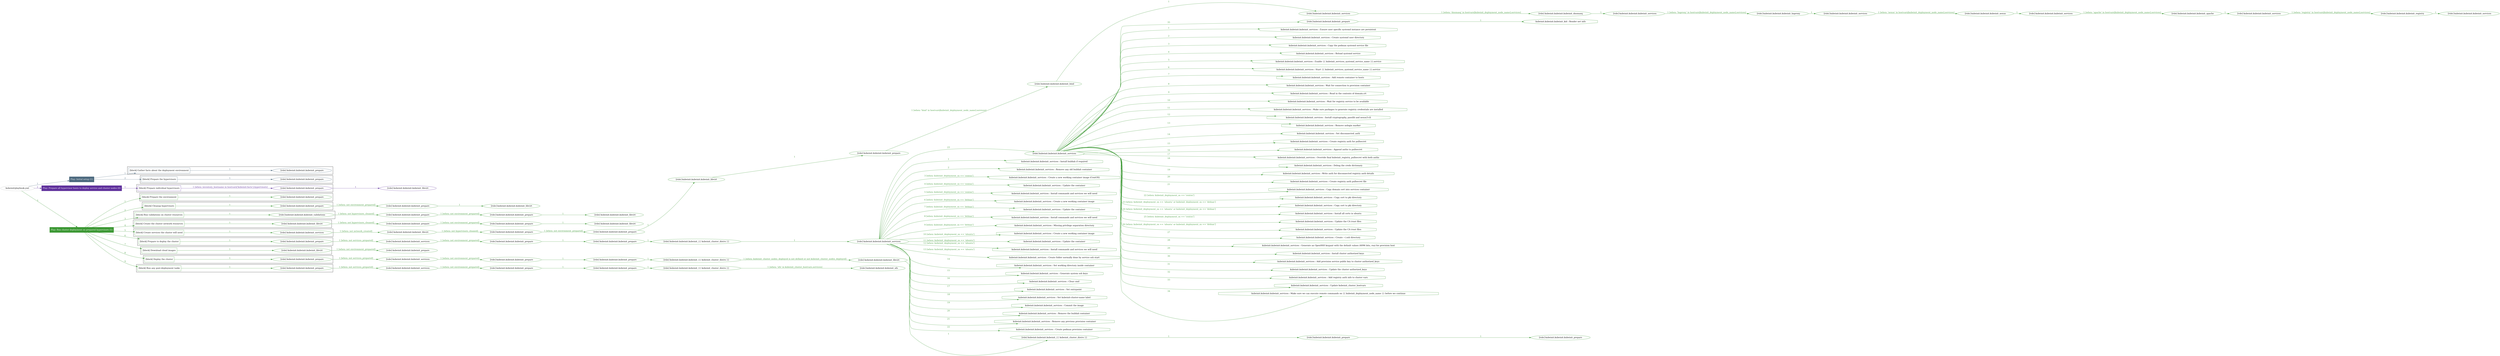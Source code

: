 digraph {
	graph [concentrate=true ordering=in rankdir=LR ratio=fill]
	edge [esep=5 sep=10]
	"kubeinit/playbook.yml" [id=root_node style=dotted]
	play_6cc33c7d [label="Play: Initial setup (1)" color="#4d6a7f" fontcolor="#ffffff" id=play_6cc33c7d shape=box style=filled tooltip=localhost]
	"kubeinit/playbook.yml" -> play_6cc33c7d [label="1 " color="#4d6a7f" fontcolor="#4d6a7f" id=edge_a470a263 labeltooltip="1 " tooltip="1 "]
	subgraph "kubeinit.kubeinit.kubeinit_prepare" {
		role_7466f933 [label="[role] kubeinit.kubeinit.kubeinit_prepare" color="#4d6a7f" id=role_7466f933 tooltip="kubeinit.kubeinit.kubeinit_prepare"]
	}
	subgraph "kubeinit.kubeinit.kubeinit_prepare" {
		role_1daa104e [label="[role] kubeinit.kubeinit.kubeinit_prepare" color="#4d6a7f" id=role_1daa104e tooltip="kubeinit.kubeinit.kubeinit_prepare"]
	}
	subgraph "Play: Initial setup (1)" {
		play_6cc33c7d -> block_3c051054 [label=1 color="#4d6a7f" fontcolor="#4d6a7f" id=edge_2beffd63 labeltooltip=1 tooltip=1]
		subgraph cluster_block_3c051054 {
			block_3c051054 [label="[block] Gather facts about the deployment environment" color="#4d6a7f" id=block_3c051054 labeltooltip="Gather facts about the deployment environment" shape=box tooltip="Gather facts about the deployment environment"]
			block_3c051054 -> role_7466f933 [label="1 " color="#4d6a7f" fontcolor="#4d6a7f" id=edge_bb00ca02 labeltooltip="1 " tooltip="1 "]
		}
		play_6cc33c7d -> block_c6546c28 [label=2 color="#4d6a7f" fontcolor="#4d6a7f" id=edge_3050d533 labeltooltip=2 tooltip=2]
		subgraph cluster_block_c6546c28 {
			block_c6546c28 [label="[block] Prepare the hypervisors" color="#4d6a7f" id=block_c6546c28 labeltooltip="Prepare the hypervisors" shape=box tooltip="Prepare the hypervisors"]
			block_c6546c28 -> role_1daa104e [label="1 " color="#4d6a7f" fontcolor="#4d6a7f" id=edge_cf6fa6fd labeltooltip="1 " tooltip="1 "]
		}
	}
	play_6505e204 [label="Play: Prepare all hypervisor hosts to deploy service and cluster nodes (0)" color="#5f309c" fontcolor="#ffffff" id=play_6505e204 shape=box style=filled tooltip="Play: Prepare all hypervisor hosts to deploy service and cluster nodes (0)"]
	"kubeinit/playbook.yml" -> play_6505e204 [label="2 " color="#5f309c" fontcolor="#5f309c" id=edge_f1841f8d labeltooltip="2 " tooltip="2 "]
	subgraph "kubeinit.kubeinit.kubeinit_libvirt" {
		role_a0f0bebb [label="[role] kubeinit.kubeinit.kubeinit_libvirt" color="#5f309c" id=role_a0f0bebb tooltip="kubeinit.kubeinit.kubeinit_libvirt"]
	}
	subgraph "kubeinit.kubeinit.kubeinit_prepare" {
		role_2d096201 [label="[role] kubeinit.kubeinit.kubeinit_prepare" color="#5f309c" id=role_2d096201 tooltip="kubeinit.kubeinit.kubeinit_prepare"]
		role_2d096201 -> role_a0f0bebb [label="1 " color="#5f309c" fontcolor="#5f309c" id=edge_a90dde6d labeltooltip="1 " tooltip="1 "]
	}
	subgraph "Play: Prepare all hypervisor hosts to deploy service and cluster nodes (0)" {
		play_6505e204 -> block_47cd077a [label=1 color="#5f309c" fontcolor="#5f309c" id=edge_6571f271 labeltooltip=1 tooltip=1]
		subgraph cluster_block_47cd077a {
			block_47cd077a [label="[block] Prepare individual hypervisors" color="#5f309c" id=block_47cd077a labeltooltip="Prepare individual hypervisors" shape=box tooltip="Prepare individual hypervisors"]
			block_47cd077a -> role_2d096201 [label="1 [when: inventory_hostname in hostvars['kubeinit-facts'].hypervisors]" color="#5f309c" fontcolor="#5f309c" id=edge_aa8d2d65 labeltooltip="1 [when: inventory_hostname in hostvars['kubeinit-facts'].hypervisors]" tooltip="1 [when: inventory_hostname in hostvars['kubeinit-facts'].hypervisors]"]
		}
	}
	play_447244cb [label="Play: Run cluster deployment on prepared hypervisors (1)" color="#3c9834" fontcolor="#ffffff" id=play_447244cb shape=box style=filled tooltip=localhost]
	"kubeinit/playbook.yml" -> play_447244cb [label="3 " color="#3c9834" fontcolor="#3c9834" id=edge_f784adb0 labeltooltip="3 " tooltip="3 "]
	subgraph "kubeinit.kubeinit.kubeinit_prepare" {
		role_5f88522e [label="[role] kubeinit.kubeinit.kubeinit_prepare" color="#3c9834" id=role_5f88522e tooltip="kubeinit.kubeinit.kubeinit_prepare"]
	}
	subgraph "kubeinit.kubeinit.kubeinit_libvirt" {
		role_7423f965 [label="[role] kubeinit.kubeinit.kubeinit_libvirt" color="#3c9834" id=role_7423f965 tooltip="kubeinit.kubeinit.kubeinit_libvirt"]
	}
	subgraph "kubeinit.kubeinit.kubeinit_prepare" {
		role_cd6ebde9 [label="[role] kubeinit.kubeinit.kubeinit_prepare" color="#3c9834" id=role_cd6ebde9 tooltip="kubeinit.kubeinit.kubeinit_prepare"]
		role_cd6ebde9 -> role_7423f965 [label="1 " color="#3c9834" fontcolor="#3c9834" id=edge_a09bcd47 labeltooltip="1 " tooltip="1 "]
	}
	subgraph "kubeinit.kubeinit.kubeinit_prepare" {
		role_8bd26de6 [label="[role] kubeinit.kubeinit.kubeinit_prepare" color="#3c9834" id=role_8bd26de6 tooltip="kubeinit.kubeinit.kubeinit_prepare"]
		role_8bd26de6 -> role_cd6ebde9 [label="1 [when: not environment_prepared]" color="#3c9834" fontcolor="#3c9834" id=edge_0b9ea21f labeltooltip="1 [when: not environment_prepared]" tooltip="1 [when: not environment_prepared]"]
	}
	subgraph "kubeinit.kubeinit.kubeinit_libvirt" {
		role_2ef85851 [label="[role] kubeinit.kubeinit.kubeinit_libvirt" color="#3c9834" id=role_2ef85851 tooltip="kubeinit.kubeinit.kubeinit_libvirt"]
	}
	subgraph "kubeinit.kubeinit.kubeinit_prepare" {
		role_ad3300e1 [label="[role] kubeinit.kubeinit.kubeinit_prepare" color="#3c9834" id=role_ad3300e1 tooltip="kubeinit.kubeinit.kubeinit_prepare"]
		role_ad3300e1 -> role_2ef85851 [label="1 " color="#3c9834" fontcolor="#3c9834" id=edge_1517f647 labeltooltip="1 " tooltip="1 "]
	}
	subgraph "kubeinit.kubeinit.kubeinit_prepare" {
		role_debf222e [label="[role] kubeinit.kubeinit.kubeinit_prepare" color="#3c9834" id=role_debf222e tooltip="kubeinit.kubeinit.kubeinit_prepare"]
		role_debf222e -> role_ad3300e1 [label="1 [when: not environment_prepared]" color="#3c9834" fontcolor="#3c9834" id=edge_539c2a4b labeltooltip="1 [when: not environment_prepared]" tooltip="1 [when: not environment_prepared]"]
	}
	subgraph "kubeinit.kubeinit.kubeinit_validations" {
		role_f8ae544a [label="[role] kubeinit.kubeinit.kubeinit_validations" color="#3c9834" id=role_f8ae544a tooltip="kubeinit.kubeinit.kubeinit_validations"]
		role_f8ae544a -> role_debf222e [label="1 [when: not hypervisors_cleaned]" color="#3c9834" fontcolor="#3c9834" id=edge_b1517aa5 labeltooltip="1 [when: not hypervisors_cleaned]" tooltip="1 [when: not hypervisors_cleaned]"]
	}
	subgraph "kubeinit.kubeinit.kubeinit_libvirt" {
		role_f71638ad [label="[role] kubeinit.kubeinit.kubeinit_libvirt" color="#3c9834" id=role_f71638ad tooltip="kubeinit.kubeinit.kubeinit_libvirt"]
	}
	subgraph "kubeinit.kubeinit.kubeinit_prepare" {
		role_7178c8bc [label="[role] kubeinit.kubeinit.kubeinit_prepare" color="#3c9834" id=role_7178c8bc tooltip="kubeinit.kubeinit.kubeinit_prepare"]
		role_7178c8bc -> role_f71638ad [label="1 " color="#3c9834" fontcolor="#3c9834" id=edge_b3f01d44 labeltooltip="1 " tooltip="1 "]
	}
	subgraph "kubeinit.kubeinit.kubeinit_prepare" {
		role_0d8ad76e [label="[role] kubeinit.kubeinit.kubeinit_prepare" color="#3c9834" id=role_0d8ad76e tooltip="kubeinit.kubeinit.kubeinit_prepare"]
		role_0d8ad76e -> role_7178c8bc [label="1 [when: not environment_prepared]" color="#3c9834" fontcolor="#3c9834" id=edge_2be18217 labeltooltip="1 [when: not environment_prepared]" tooltip="1 [when: not environment_prepared]"]
	}
	subgraph "kubeinit.kubeinit.kubeinit_libvirt" {
		role_9374194e [label="[role] kubeinit.kubeinit.kubeinit_libvirt" color="#3c9834" id=role_9374194e tooltip="kubeinit.kubeinit.kubeinit_libvirt"]
		role_9374194e -> role_0d8ad76e [label="1 [when: not hypervisors_cleaned]" color="#3c9834" fontcolor="#3c9834" id=edge_107ccd4e labeltooltip="1 [when: not hypervisors_cleaned]" tooltip="1 [when: not hypervisors_cleaned]"]
	}
	subgraph "kubeinit.kubeinit.kubeinit_services" {
		role_b9e79603 [label="[role] kubeinit.kubeinit.kubeinit_services" color="#3c9834" id=role_b9e79603 tooltip="kubeinit.kubeinit.kubeinit_services"]
	}
	subgraph "kubeinit.kubeinit.kubeinit_registry" {
		role_dccf5be5 [label="[role] kubeinit.kubeinit.kubeinit_registry" color="#3c9834" id=role_dccf5be5 tooltip="kubeinit.kubeinit.kubeinit_registry"]
		role_dccf5be5 -> role_b9e79603 [label="1 " color="#3c9834" fontcolor="#3c9834" id=edge_0dbfd49c labeltooltip="1 " tooltip="1 "]
	}
	subgraph "kubeinit.kubeinit.kubeinit_services" {
		role_7e16cfe9 [label="[role] kubeinit.kubeinit.kubeinit_services" color="#3c9834" id=role_7e16cfe9 tooltip="kubeinit.kubeinit.kubeinit_services"]
		role_7e16cfe9 -> role_dccf5be5 [label="1 [when: 'registry' in hostvars[kubeinit_deployment_node_name].services]" color="#3c9834" fontcolor="#3c9834" id=edge_160d99b8 labeltooltip="1 [when: 'registry' in hostvars[kubeinit_deployment_node_name].services]" tooltip="1 [when: 'registry' in hostvars[kubeinit_deployment_node_name].services]"]
	}
	subgraph "kubeinit.kubeinit.kubeinit_apache" {
		role_ff51785d [label="[role] kubeinit.kubeinit.kubeinit_apache" color="#3c9834" id=role_ff51785d tooltip="kubeinit.kubeinit.kubeinit_apache"]
		role_ff51785d -> role_7e16cfe9 [label="1 " color="#3c9834" fontcolor="#3c9834" id=edge_2caefac6 labeltooltip="1 " tooltip="1 "]
	}
	subgraph "kubeinit.kubeinit.kubeinit_services" {
		role_cd58da78 [label="[role] kubeinit.kubeinit.kubeinit_services" color="#3c9834" id=role_cd58da78 tooltip="kubeinit.kubeinit.kubeinit_services"]
		role_cd58da78 -> role_ff51785d [label="1 [when: 'apache' in hostvars[kubeinit_deployment_node_name].services]" color="#3c9834" fontcolor="#3c9834" id=edge_e6498553 labeltooltip="1 [when: 'apache' in hostvars[kubeinit_deployment_node_name].services]" tooltip="1 [when: 'apache' in hostvars[kubeinit_deployment_node_name].services]"]
	}
	subgraph "kubeinit.kubeinit.kubeinit_nexus" {
		role_8245c006 [label="[role] kubeinit.kubeinit.kubeinit_nexus" color="#3c9834" id=role_8245c006 tooltip="kubeinit.kubeinit.kubeinit_nexus"]
		role_8245c006 -> role_cd58da78 [label="1 " color="#3c9834" fontcolor="#3c9834" id=edge_f1b45985 labeltooltip="1 " tooltip="1 "]
	}
	subgraph "kubeinit.kubeinit.kubeinit_services" {
		role_19a7fbaf [label="[role] kubeinit.kubeinit.kubeinit_services" color="#3c9834" id=role_19a7fbaf tooltip="kubeinit.kubeinit.kubeinit_services"]
		role_19a7fbaf -> role_8245c006 [label="1 [when: 'nexus' in hostvars[kubeinit_deployment_node_name].services]" color="#3c9834" fontcolor="#3c9834" id=edge_1953bbc1 labeltooltip="1 [when: 'nexus' in hostvars[kubeinit_deployment_node_name].services]" tooltip="1 [when: 'nexus' in hostvars[kubeinit_deployment_node_name].services]"]
	}
	subgraph "kubeinit.kubeinit.kubeinit_haproxy" {
		role_bec49f2b [label="[role] kubeinit.kubeinit.kubeinit_haproxy" color="#3c9834" id=role_bec49f2b tooltip="kubeinit.kubeinit.kubeinit_haproxy"]
		role_bec49f2b -> role_19a7fbaf [label="1 " color="#3c9834" fontcolor="#3c9834" id=edge_9174f631 labeltooltip="1 " tooltip="1 "]
	}
	subgraph "kubeinit.kubeinit.kubeinit_services" {
		role_2704a24f [label="[role] kubeinit.kubeinit.kubeinit_services" color="#3c9834" id=role_2704a24f tooltip="kubeinit.kubeinit.kubeinit_services"]
		role_2704a24f -> role_bec49f2b [label="1 [when: 'haproxy' in hostvars[kubeinit_deployment_node_name].services]" color="#3c9834" fontcolor="#3c9834" id=edge_5fc1b596 labeltooltip="1 [when: 'haproxy' in hostvars[kubeinit_deployment_node_name].services]" tooltip="1 [when: 'haproxy' in hostvars[kubeinit_deployment_node_name].services]"]
	}
	subgraph "kubeinit.kubeinit.kubeinit_dnsmasq" {
		role_f362730e [label="[role] kubeinit.kubeinit.kubeinit_dnsmasq" color="#3c9834" id=role_f362730e tooltip="kubeinit.kubeinit.kubeinit_dnsmasq"]
		role_f362730e -> role_2704a24f [label="1 " color="#3c9834" fontcolor="#3c9834" id=edge_ab339076 labeltooltip="1 " tooltip="1 "]
	}
	subgraph "kubeinit.kubeinit.kubeinit_services" {
		role_a6ab508b [label="[role] kubeinit.kubeinit.kubeinit_services" color="#3c9834" id=role_a6ab508b tooltip="kubeinit.kubeinit.kubeinit_services"]
		role_a6ab508b -> role_f362730e [label="1 [when: 'dnsmasq' in hostvars[kubeinit_deployment_node_name].services]" color="#3c9834" fontcolor="#3c9834" id=edge_c4a2c375 labeltooltip="1 [when: 'dnsmasq' in hostvars[kubeinit_deployment_node_name].services]" tooltip="1 [when: 'dnsmasq' in hostvars[kubeinit_deployment_node_name].services]"]
	}
	subgraph "kubeinit.kubeinit.kubeinit_bind" {
		role_1463eb17 [label="[role] kubeinit.kubeinit.kubeinit_bind" color="#3c9834" id=role_1463eb17 tooltip="kubeinit.kubeinit.kubeinit_bind"]
		role_1463eb17 -> role_a6ab508b [label="1 " color="#3c9834" fontcolor="#3c9834" id=edge_7f13a4f3 labeltooltip="1 " tooltip="1 "]
	}
	subgraph "kubeinit.kubeinit.kubeinit_prepare" {
		role_a3e6427d [label="[role] kubeinit.kubeinit.kubeinit_prepare" color="#3c9834" id=role_a3e6427d tooltip="kubeinit.kubeinit.kubeinit_prepare"]
		role_a3e6427d -> role_1463eb17 [label="1 [when: 'bind' in hostvars[kubeinit_deployment_node_name].services]" color="#3c9834" fontcolor="#3c9834" id=edge_320694f6 labeltooltip="1 [when: 'bind' in hostvars[kubeinit_deployment_node_name].services]" tooltip="1 [when: 'bind' in hostvars[kubeinit_deployment_node_name].services]"]
	}
	subgraph "kubeinit.kubeinit.kubeinit_libvirt" {
		role_1eea81c7 [label="[role] kubeinit.kubeinit.kubeinit_libvirt" color="#3c9834" id=role_1eea81c7 tooltip="kubeinit.kubeinit.kubeinit_libvirt"]
		role_1eea81c7 -> role_a3e6427d [label="1 " color="#3c9834" fontcolor="#3c9834" id=edge_d7688043 labeltooltip="1 " tooltip="1 "]
	}
	subgraph "kubeinit.kubeinit.kubeinit_prepare" {
		role_4dc16ba0 [label="[role] kubeinit.kubeinit.kubeinit_prepare" color="#3c9834" id=role_4dc16ba0 tooltip="kubeinit.kubeinit.kubeinit_prepare"]
		role_4dc16ba0 -> role_1eea81c7 [label="1 " color="#3c9834" fontcolor="#3c9834" id=edge_1113e327 labeltooltip="1 " tooltip="1 "]
	}
	subgraph "kubeinit.kubeinit.kubeinit_prepare" {
		role_ce68c978 [label="[role] kubeinit.kubeinit.kubeinit_prepare" color="#3c9834" id=role_ce68c978 tooltip="kubeinit.kubeinit.kubeinit_prepare"]
		role_ce68c978 -> role_4dc16ba0 [label="1 [when: not environment_prepared]" color="#3c9834" fontcolor="#3c9834" id=edge_6de62fa1 labeltooltip="1 [when: not environment_prepared]" tooltip="1 [when: not environment_prepared]"]
	}
	subgraph "kubeinit.kubeinit.kubeinit_libvirt" {
		role_4944ccf0 [label="[role] kubeinit.kubeinit.kubeinit_libvirt" color="#3c9834" id=role_4944ccf0 tooltip="kubeinit.kubeinit.kubeinit_libvirt"]
		role_4944ccf0 -> role_ce68c978 [label="1 [when: not hypervisors_cleaned]" color="#3c9834" fontcolor="#3c9834" id=edge_6a0ca184 labeltooltip="1 [when: not hypervisors_cleaned]" tooltip="1 [when: not hypervisors_cleaned]"]
	}
	subgraph "kubeinit.kubeinit.kubeinit_services" {
		role_554de71b [label="[role] kubeinit.kubeinit.kubeinit_services" color="#3c9834" id=role_554de71b tooltip="kubeinit.kubeinit.kubeinit_services"]
		role_554de71b -> role_4944ccf0 [label="1 [when: not network_created]" color="#3c9834" fontcolor="#3c9834" id=edge_34932662 labeltooltip="1 [when: not network_created]" tooltip="1 [when: not network_created]"]
	}
	subgraph "kubeinit.kubeinit.kubeinit_prepare" {
		role_d7cc5845 [label="[role] kubeinit.kubeinit.kubeinit_prepare" color="#3c9834" id=role_d7cc5845 tooltip="kubeinit.kubeinit.kubeinit_prepare"]
		task_b2d52f49 [label="kubeinit.kubeinit.kubeinit_kid : Render net info" color="#3c9834" id=task_b2d52f49 shape=octagon tooltip="kubeinit.kubeinit.kubeinit_kid : Render net info"]
		role_d7cc5845 -> task_b2d52f49 [label="1 " color="#3c9834" fontcolor="#3c9834" id=edge_4c203b7d labeltooltip="1 " tooltip="1 "]
	}
	subgraph "kubeinit.kubeinit.kubeinit_services" {
		role_9df6b908 [label="[role] kubeinit.kubeinit.kubeinit_services" color="#3c9834" id=role_9df6b908 tooltip="kubeinit.kubeinit.kubeinit_services"]
		task_90302a30 [label="kubeinit.kubeinit.kubeinit_services : Ensure user specific systemd instance are persistent" color="#3c9834" id=task_90302a30 shape=octagon tooltip="kubeinit.kubeinit.kubeinit_services : Ensure user specific systemd instance are persistent"]
		role_9df6b908 -> task_90302a30 [label="1 " color="#3c9834" fontcolor="#3c9834" id=edge_9dbb2550 labeltooltip="1 " tooltip="1 "]
		task_f1533dc9 [label="kubeinit.kubeinit.kubeinit_services : Create systemd user directory" color="#3c9834" id=task_f1533dc9 shape=octagon tooltip="kubeinit.kubeinit.kubeinit_services : Create systemd user directory"]
		role_9df6b908 -> task_f1533dc9 [label="2 " color="#3c9834" fontcolor="#3c9834" id=edge_1535ae95 labeltooltip="2 " tooltip="2 "]
		task_686c3fb0 [label="kubeinit.kubeinit.kubeinit_services : Copy the podman systemd service file" color="#3c9834" id=task_686c3fb0 shape=octagon tooltip="kubeinit.kubeinit.kubeinit_services : Copy the podman systemd service file"]
		role_9df6b908 -> task_686c3fb0 [label="3 " color="#3c9834" fontcolor="#3c9834" id=edge_9749b82f labeltooltip="3 " tooltip="3 "]
		task_c244bf9c [label="kubeinit.kubeinit.kubeinit_services : Reload systemd service" color="#3c9834" id=task_c244bf9c shape=octagon tooltip="kubeinit.kubeinit.kubeinit_services : Reload systemd service"]
		role_9df6b908 -> task_c244bf9c [label="4 " color="#3c9834" fontcolor="#3c9834" id=edge_87b58f05 labeltooltip="4 " tooltip="4 "]
		task_0a33845b [label="kubeinit.kubeinit.kubeinit_services : Enable {{ kubeinit_services_systemd_service_name }}.service" color="#3c9834" id=task_0a33845b shape=octagon tooltip="kubeinit.kubeinit.kubeinit_services : Enable {{ kubeinit_services_systemd_service_name }}.service"]
		role_9df6b908 -> task_0a33845b [label="5 " color="#3c9834" fontcolor="#3c9834" id=edge_8738d1fa labeltooltip="5 " tooltip="5 "]
		task_0a8c62ad [label="kubeinit.kubeinit.kubeinit_services : Start {{ kubeinit_services_systemd_service_name }}.service" color="#3c9834" id=task_0a8c62ad shape=octagon tooltip="kubeinit.kubeinit.kubeinit_services : Start {{ kubeinit_services_systemd_service_name }}.service"]
		role_9df6b908 -> task_0a8c62ad [label="6 " color="#3c9834" fontcolor="#3c9834" id=edge_4f7dc121 labeltooltip="6 " tooltip="6 "]
		task_8829defb [label="kubeinit.kubeinit.kubeinit_services : Add remote container to hosts" color="#3c9834" id=task_8829defb shape=octagon tooltip="kubeinit.kubeinit.kubeinit_services : Add remote container to hosts"]
		role_9df6b908 -> task_8829defb [label="7 " color="#3c9834" fontcolor="#3c9834" id=edge_d940a6ea labeltooltip="7 " tooltip="7 "]
		task_197c8ba5 [label="kubeinit.kubeinit.kubeinit_services : Wait for connection to provision container" color="#3c9834" id=task_197c8ba5 shape=octagon tooltip="kubeinit.kubeinit.kubeinit_services : Wait for connection to provision container"]
		role_9df6b908 -> task_197c8ba5 [label="8 " color="#3c9834" fontcolor="#3c9834" id=edge_d847a7dd labeltooltip="8 " tooltip="8 "]
		task_b0d20200 [label="kubeinit.kubeinit.kubeinit_services : Read in the contents of domain.crt" color="#3c9834" id=task_b0d20200 shape=octagon tooltip="kubeinit.kubeinit.kubeinit_services : Read in the contents of domain.crt"]
		role_9df6b908 -> task_b0d20200 [label="9 " color="#3c9834" fontcolor="#3c9834" id=edge_f7e9e7d0 labeltooltip="9 " tooltip="9 "]
		task_552c5d43 [label="kubeinit.kubeinit.kubeinit_services : Wait for registry service to be available" color="#3c9834" id=task_552c5d43 shape=octagon tooltip="kubeinit.kubeinit.kubeinit_services : Wait for registry service to be available"]
		role_9df6b908 -> task_552c5d43 [label="10 " color="#3c9834" fontcolor="#3c9834" id=edge_951409c8 labeltooltip="10 " tooltip="10 "]
		task_6ef5b6c0 [label="kubeinit.kubeinit.kubeinit_services : Make sure packages to generate registry credentials are installed" color="#3c9834" id=task_6ef5b6c0 shape=octagon tooltip="kubeinit.kubeinit.kubeinit_services : Make sure packages to generate registry credentials are installed"]
		role_9df6b908 -> task_6ef5b6c0 [label="11 " color="#3c9834" fontcolor="#3c9834" id=edge_247e001e labeltooltip="11 " tooltip="11 "]
		task_ff7b8cd5 [label="kubeinit.kubeinit.kubeinit_services : Install cryptography, passlib and nexus3-cli" color="#3c9834" id=task_ff7b8cd5 shape=octagon tooltip="kubeinit.kubeinit.kubeinit_services : Install cryptography, passlib and nexus3-cli"]
		role_9df6b908 -> task_ff7b8cd5 [label="12 " color="#3c9834" fontcolor="#3c9834" id=edge_429420e2 labeltooltip="12 " tooltip="12 "]
		task_88e23171 [label="kubeinit.kubeinit.kubeinit_services : Remove nologin marker" color="#3c9834" id=task_88e23171 shape=octagon tooltip="kubeinit.kubeinit.kubeinit_services : Remove nologin marker"]
		role_9df6b908 -> task_88e23171 [label="13 " color="#3c9834" fontcolor="#3c9834" id=edge_fd6b2a66 labeltooltip="13 " tooltip="13 "]
		task_6d0b4f59 [label="kubeinit.kubeinit.kubeinit_services : Set disconnected_auth" color="#3c9834" id=task_6d0b4f59 shape=octagon tooltip="kubeinit.kubeinit.kubeinit_services : Set disconnected_auth"]
		role_9df6b908 -> task_6d0b4f59 [label="14 " color="#3c9834" fontcolor="#3c9834" id=edge_51b7d61d labeltooltip="14 " tooltip="14 "]
		task_52e76214 [label="kubeinit.kubeinit.kubeinit_services : Create registry auth for pullsecret" color="#3c9834" id=task_52e76214 shape=octagon tooltip="kubeinit.kubeinit.kubeinit_services : Create registry auth for pullsecret"]
		role_9df6b908 -> task_52e76214 [label="15 " color="#3c9834" fontcolor="#3c9834" id=edge_d20cc408 labeltooltip="15 " tooltip="15 "]
		task_0e82aa4d [label="kubeinit.kubeinit.kubeinit_services : Append auths to pullsecret" color="#3c9834" id=task_0e82aa4d shape=octagon tooltip="kubeinit.kubeinit.kubeinit_services : Append auths to pullsecret"]
		role_9df6b908 -> task_0e82aa4d [label="16 " color="#3c9834" fontcolor="#3c9834" id=edge_edd06bef labeltooltip="16 " tooltip="16 "]
		task_17d675f5 [label="kubeinit.kubeinit.kubeinit_services : Override final kubeinit_registry_pullsecret with both auths" color="#3c9834" id=task_17d675f5 shape=octagon tooltip="kubeinit.kubeinit.kubeinit_services : Override final kubeinit_registry_pullsecret with both auths"]
		role_9df6b908 -> task_17d675f5 [label="17 " color="#3c9834" fontcolor="#3c9834" id=edge_3de5a8bc labeltooltip="17 " tooltip="17 "]
		task_4b52bbc9 [label="kubeinit.kubeinit.kubeinit_services : Debug the creds dictionary" color="#3c9834" id=task_4b52bbc9 shape=octagon tooltip="kubeinit.kubeinit.kubeinit_services : Debug the creds dictionary"]
		role_9df6b908 -> task_4b52bbc9 [label="18 " color="#3c9834" fontcolor="#3c9834" id=edge_87fd26e7 labeltooltip="18 " tooltip="18 "]
		task_6557d07b [label="kubeinit.kubeinit.kubeinit_services : Write auth for disconnected registry auth details" color="#3c9834" id=task_6557d07b shape=octagon tooltip="kubeinit.kubeinit.kubeinit_services : Write auth for disconnected registry auth details"]
		role_9df6b908 -> task_6557d07b [label="19 " color="#3c9834" fontcolor="#3c9834" id=edge_3f22ea28 labeltooltip="19 " tooltip="19 "]
		task_163bd97f [label="kubeinit.kubeinit.kubeinit_services : Create registry auth pullsecret file" color="#3c9834" id=task_163bd97f shape=octagon tooltip="kubeinit.kubeinit.kubeinit_services : Create registry auth pullsecret file"]
		role_9df6b908 -> task_163bd97f [label="20 " color="#3c9834" fontcolor="#3c9834" id=edge_106ec95d labeltooltip="20 " tooltip="20 "]
		task_f09c2c52 [label="kubeinit.kubeinit.kubeinit_services : Copy domain cert into services container" color="#3c9834" id=task_f09c2c52 shape=octagon tooltip="kubeinit.kubeinit.kubeinit_services : Copy domain cert into services container"]
		role_9df6b908 -> task_f09c2c52 [label="21 " color="#3c9834" fontcolor="#3c9834" id=edge_3ca0cd91 labeltooltip="21 " tooltip="21 "]
		task_d8fbc982 [label="kubeinit.kubeinit.kubeinit_services : Copy cert to pki directory" color="#3c9834" id=task_d8fbc982 shape=octagon tooltip="kubeinit.kubeinit.kubeinit_services : Copy cert to pki directory"]
		role_9df6b908 -> task_d8fbc982 [label="22 [when: kubeinit_deployment_os == 'centos']" color="#3c9834" fontcolor="#3c9834" id=edge_0590a607 labeltooltip="22 [when: kubeinit_deployment_os == 'centos']" tooltip="22 [when: kubeinit_deployment_os == 'centos']"]
		task_00a307e2 [label="kubeinit.kubeinit.kubeinit_services : Copy cert to pki directory" color="#3c9834" id=task_00a307e2 shape=octagon tooltip="kubeinit.kubeinit.kubeinit_services : Copy cert to pki directory"]
		role_9df6b908 -> task_00a307e2 [label="23 [when: kubeinit_deployment_os == 'ubuntu' or kubeinit_deployment_os == 'debian']" color="#3c9834" fontcolor="#3c9834" id=edge_876c812f labeltooltip="23 [when: kubeinit_deployment_os == 'ubuntu' or kubeinit_deployment_os == 'debian']" tooltip="23 [when: kubeinit_deployment_os == 'ubuntu' or kubeinit_deployment_os == 'debian']"]
		task_eb5c8c5f [label="kubeinit.kubeinit.kubeinit_services : Install all certs in ubuntu" color="#3c9834" id=task_eb5c8c5f shape=octagon tooltip="kubeinit.kubeinit.kubeinit_services : Install all certs in ubuntu"]
		role_9df6b908 -> task_eb5c8c5f [label="24 [when: kubeinit_deployment_os == 'ubuntu' or kubeinit_deployment_os == 'debian']" color="#3c9834" fontcolor="#3c9834" id=edge_c06d0ef6 labeltooltip="24 [when: kubeinit_deployment_os == 'ubuntu' or kubeinit_deployment_os == 'debian']" tooltip="24 [when: kubeinit_deployment_os == 'ubuntu' or kubeinit_deployment_os == 'debian']"]
		task_18bc7bb7 [label="kubeinit.kubeinit.kubeinit_services : Update the CA trust files" color="#3c9834" id=task_18bc7bb7 shape=octagon tooltip="kubeinit.kubeinit.kubeinit_services : Update the CA trust files"]
		role_9df6b908 -> task_18bc7bb7 [label="25 [when: kubeinit_deployment_os == 'centos']" color="#3c9834" fontcolor="#3c9834" id=edge_9fa5e412 labeltooltip="25 [when: kubeinit_deployment_os == 'centos']" tooltip="25 [when: kubeinit_deployment_os == 'centos']"]
		task_d1636cdd [label="kubeinit.kubeinit.kubeinit_services : Update the CA trust files" color="#3c9834" id=task_d1636cdd shape=octagon tooltip="kubeinit.kubeinit.kubeinit_services : Update the CA trust files"]
		role_9df6b908 -> task_d1636cdd [label="26 [when: kubeinit_deployment_os == 'ubuntu' or kubeinit_deployment_os == 'debian']" color="#3c9834" fontcolor="#3c9834" id=edge_acc82927 labeltooltip="26 [when: kubeinit_deployment_os == 'ubuntu' or kubeinit_deployment_os == 'debian']" tooltip="26 [when: kubeinit_deployment_os == 'ubuntu' or kubeinit_deployment_os == 'debian']"]
		task_caae2901 [label="kubeinit.kubeinit.kubeinit_services : Create ~/.ssh directory" color="#3c9834" id=task_caae2901 shape=octagon tooltip="kubeinit.kubeinit.kubeinit_services : Create ~/.ssh directory"]
		role_9df6b908 -> task_caae2901 [label="27 " color="#3c9834" fontcolor="#3c9834" id=edge_27ad73f6 labeltooltip="27 " tooltip="27 "]
		task_ab3ccc7f [label="kubeinit.kubeinit.kubeinit_services : Generate an OpenSSH keypair with the default values (4096 bits, rsa) for provision host" color="#3c9834" id=task_ab3ccc7f shape=octagon tooltip="kubeinit.kubeinit.kubeinit_services : Generate an OpenSSH keypair with the default values (4096 bits, rsa) for provision host"]
		role_9df6b908 -> task_ab3ccc7f [label="28 " color="#3c9834" fontcolor="#3c9834" id=edge_e676774e labeltooltip="28 " tooltip="28 "]
		task_ae41fbc9 [label="kubeinit.kubeinit.kubeinit_services : Install cluster authorized keys" color="#3c9834" id=task_ae41fbc9 shape=octagon tooltip="kubeinit.kubeinit.kubeinit_services : Install cluster authorized keys"]
		role_9df6b908 -> task_ae41fbc9 [label="29 " color="#3c9834" fontcolor="#3c9834" id=edge_d008cd6d labeltooltip="29 " tooltip="29 "]
		task_dfdd1d79 [label="kubeinit.kubeinit.kubeinit_services : Add provision service public key to cluster authorized_keys" color="#3c9834" id=task_dfdd1d79 shape=octagon tooltip="kubeinit.kubeinit.kubeinit_services : Add provision service public key to cluster authorized_keys"]
		role_9df6b908 -> task_dfdd1d79 [label="30 " color="#3c9834" fontcolor="#3c9834" id=edge_f98b0484 labeltooltip="30 " tooltip="30 "]
		task_e9a82e49 [label="kubeinit.kubeinit.kubeinit_services : Update the cluster authorized_keys" color="#3c9834" id=task_e9a82e49 shape=octagon tooltip="kubeinit.kubeinit.kubeinit_services : Update the cluster authorized_keys"]
		role_9df6b908 -> task_e9a82e49 [label="31 " color="#3c9834" fontcolor="#3c9834" id=edge_2e62fb79 labeltooltip="31 " tooltip="31 "]
		task_82f8ba1c [label="kubeinit.kubeinit.kubeinit_services : Add registry auth info to cluster vars" color="#3c9834" id=task_82f8ba1c shape=octagon tooltip="kubeinit.kubeinit.kubeinit_services : Add registry auth info to cluster vars"]
		role_9df6b908 -> task_82f8ba1c [label="32 " color="#3c9834" fontcolor="#3c9834" id=edge_0afb45b9 labeltooltip="32 " tooltip="32 "]
		task_f0239b99 [label="kubeinit.kubeinit.kubeinit_services : Update kubeinit_cluster_hostvars" color="#3c9834" id=task_f0239b99 shape=octagon tooltip="kubeinit.kubeinit.kubeinit_services : Update kubeinit_cluster_hostvars"]
		role_9df6b908 -> task_f0239b99 [label="33 " color="#3c9834" fontcolor="#3c9834" id=edge_22c08ece labeltooltip="33 " tooltip="33 "]
		task_d8adb89c [label="kubeinit.kubeinit.kubeinit_services : Make sure we can execute remote commands on {{ kubeinit_deployment_node_name }} before we continue" color="#3c9834" id=task_d8adb89c shape=octagon tooltip="kubeinit.kubeinit.kubeinit_services : Make sure we can execute remote commands on {{ kubeinit_deployment_node_name }} before we continue"]
		role_9df6b908 -> task_d8adb89c [label="34 " color="#3c9834" fontcolor="#3c9834" id=edge_dd8d5d4f labeltooltip="34 " tooltip="34 "]
		role_9df6b908 -> role_d7cc5845 [label="35 " color="#3c9834" fontcolor="#3c9834" id=edge_ee57fbae labeltooltip="35 " tooltip="35 "]
	}
	subgraph "kubeinit.kubeinit.kubeinit_services" {
		role_ef84db7e [label="[role] kubeinit.kubeinit.kubeinit_services" color="#3c9834" id=role_ef84db7e tooltip="kubeinit.kubeinit.kubeinit_services"]
		task_798f033e [label="kubeinit.kubeinit.kubeinit_services : Install buildah if required" color="#3c9834" id=task_798f033e shape=octagon tooltip="kubeinit.kubeinit.kubeinit_services : Install buildah if required"]
		role_ef84db7e -> task_798f033e [label="1 " color="#3c9834" fontcolor="#3c9834" id=edge_16e9c55a labeltooltip="1 " tooltip="1 "]
		task_b67b8cfd [label="kubeinit.kubeinit.kubeinit_services : Remove any old buildah container" color="#3c9834" id=task_b67b8cfd shape=octagon tooltip="kubeinit.kubeinit.kubeinit_services : Remove any old buildah container"]
		role_ef84db7e -> task_b67b8cfd [label="2 " color="#3c9834" fontcolor="#3c9834" id=edge_a67ccbc0 labeltooltip="2 " tooltip="2 "]
		task_b9c3fb58 [label="kubeinit.kubeinit.kubeinit_services : Create a new working container image (CentOS)" color="#3c9834" id=task_b9c3fb58 shape=octagon tooltip="kubeinit.kubeinit.kubeinit_services : Create a new working container image (CentOS)"]
		role_ef84db7e -> task_b9c3fb58 [label="3 [when: kubeinit_deployment_os == 'centos']" color="#3c9834" fontcolor="#3c9834" id=edge_3164c0d3 labeltooltip="3 [when: kubeinit_deployment_os == 'centos']" tooltip="3 [when: kubeinit_deployment_os == 'centos']"]
		task_0d6fb375 [label="kubeinit.kubeinit.kubeinit_services : Update the container" color="#3c9834" id=task_0d6fb375 shape=octagon tooltip="kubeinit.kubeinit.kubeinit_services : Update the container"]
		role_ef84db7e -> task_0d6fb375 [label="4 [when: kubeinit_deployment_os == 'centos']" color="#3c9834" fontcolor="#3c9834" id=edge_2124b968 labeltooltip="4 [when: kubeinit_deployment_os == 'centos']" tooltip="4 [when: kubeinit_deployment_os == 'centos']"]
		task_929fced7 [label="kubeinit.kubeinit.kubeinit_services : Install commands and services we will need" color="#3c9834" id=task_929fced7 shape=octagon tooltip="kubeinit.kubeinit.kubeinit_services : Install commands and services we will need"]
		role_ef84db7e -> task_929fced7 [label="5 [when: kubeinit_deployment_os == 'centos']" color="#3c9834" fontcolor="#3c9834" id=edge_817bb5b9 labeltooltip="5 [when: kubeinit_deployment_os == 'centos']" tooltip="5 [when: kubeinit_deployment_os == 'centos']"]
		task_4cae9dc1 [label="kubeinit.kubeinit.kubeinit_services : Create a new working container image" color="#3c9834" id=task_4cae9dc1 shape=octagon tooltip="kubeinit.kubeinit.kubeinit_services : Create a new working container image"]
		role_ef84db7e -> task_4cae9dc1 [label="6 [when: kubeinit_deployment_os == 'debian']" color="#3c9834" fontcolor="#3c9834" id=edge_2821a01b labeltooltip="6 [when: kubeinit_deployment_os == 'debian']" tooltip="6 [when: kubeinit_deployment_os == 'debian']"]
		task_e7d82bb9 [label="kubeinit.kubeinit.kubeinit_services : Update the container" color="#3c9834" id=task_e7d82bb9 shape=octagon tooltip="kubeinit.kubeinit.kubeinit_services : Update the container"]
		role_ef84db7e -> task_e7d82bb9 [label="7 [when: kubeinit_deployment_os == 'debian']" color="#3c9834" fontcolor="#3c9834" id=edge_f862f984 labeltooltip="7 [when: kubeinit_deployment_os == 'debian']" tooltip="7 [when: kubeinit_deployment_os == 'debian']"]
		task_096b42bd [label="kubeinit.kubeinit.kubeinit_services : Install commands and services we will need" color="#3c9834" id=task_096b42bd shape=octagon tooltip="kubeinit.kubeinit.kubeinit_services : Install commands and services we will need"]
		role_ef84db7e -> task_096b42bd [label="8 [when: kubeinit_deployment_os == 'debian']" color="#3c9834" fontcolor="#3c9834" id=edge_14d922da labeltooltip="8 [when: kubeinit_deployment_os == 'debian']" tooltip="8 [when: kubeinit_deployment_os == 'debian']"]
		task_7c8970fa [label="kubeinit.kubeinit.kubeinit_services : Missing privilege separation directory" color="#3c9834" id=task_7c8970fa shape=octagon tooltip="kubeinit.kubeinit.kubeinit_services : Missing privilege separation directory"]
		role_ef84db7e -> task_7c8970fa [label="9 [when: kubeinit_deployment_os == 'debian']" color="#3c9834" fontcolor="#3c9834" id=edge_eb649680 labeltooltip="9 [when: kubeinit_deployment_os == 'debian']" tooltip="9 [when: kubeinit_deployment_os == 'debian']"]
		task_15045c58 [label="kubeinit.kubeinit.kubeinit_services : Create a new working container image" color="#3c9834" id=task_15045c58 shape=octagon tooltip="kubeinit.kubeinit.kubeinit_services : Create a new working container image"]
		role_ef84db7e -> task_15045c58 [label="10 [when: kubeinit_deployment_os == 'ubuntu']" color="#3c9834" fontcolor="#3c9834" id=edge_70492826 labeltooltip="10 [when: kubeinit_deployment_os == 'ubuntu']" tooltip="10 [when: kubeinit_deployment_os == 'ubuntu']"]
		task_7ab78c19 [label="kubeinit.kubeinit.kubeinit_services : Update the container" color="#3c9834" id=task_7ab78c19 shape=octagon tooltip="kubeinit.kubeinit.kubeinit_services : Update the container"]
		role_ef84db7e -> task_7ab78c19 [label="11 [when: kubeinit_deployment_os == 'ubuntu']" color="#3c9834" fontcolor="#3c9834" id=edge_c2761cf8 labeltooltip="11 [when: kubeinit_deployment_os == 'ubuntu']" tooltip="11 [when: kubeinit_deployment_os == 'ubuntu']"]
		task_61aefdd3 [label="kubeinit.kubeinit.kubeinit_services : Install commands and services we will need" color="#3c9834" id=task_61aefdd3 shape=octagon tooltip="kubeinit.kubeinit.kubeinit_services : Install commands and services we will need"]
		role_ef84db7e -> task_61aefdd3 [label="12 [when: kubeinit_deployment_os == 'ubuntu']" color="#3c9834" fontcolor="#3c9834" id=edge_cb3a0e54 labeltooltip="12 [when: kubeinit_deployment_os == 'ubuntu']" tooltip="12 [when: kubeinit_deployment_os == 'ubuntu']"]
		task_ba0752c2 [label="kubeinit.kubeinit.kubeinit_services : Create folder normally done by service ssh start" color="#3c9834" id=task_ba0752c2 shape=octagon tooltip="kubeinit.kubeinit.kubeinit_services : Create folder normally done by service ssh start"]
		role_ef84db7e -> task_ba0752c2 [label="13 [when: kubeinit_deployment_os == 'ubuntu']" color="#3c9834" fontcolor="#3c9834" id=edge_60f51797 labeltooltip="13 [when: kubeinit_deployment_os == 'ubuntu']" tooltip="13 [when: kubeinit_deployment_os == 'ubuntu']"]
		task_a97f76b6 [label="kubeinit.kubeinit.kubeinit_services : Set working directory inside container" color="#3c9834" id=task_a97f76b6 shape=octagon tooltip="kubeinit.kubeinit.kubeinit_services : Set working directory inside container"]
		role_ef84db7e -> task_a97f76b6 [label="14 " color="#3c9834" fontcolor="#3c9834" id=edge_d838805e labeltooltip="14 " tooltip="14 "]
		task_eb78f04c [label="kubeinit.kubeinit.kubeinit_services : Generate system ssh keys" color="#3c9834" id=task_eb78f04c shape=octagon tooltip="kubeinit.kubeinit.kubeinit_services : Generate system ssh keys"]
		role_ef84db7e -> task_eb78f04c [label="15 " color="#3c9834" fontcolor="#3c9834" id=edge_98a03ea2 labeltooltip="15 " tooltip="15 "]
		task_2405928b [label="kubeinit.kubeinit.kubeinit_services : Clear cmd" color="#3c9834" id=task_2405928b shape=octagon tooltip="kubeinit.kubeinit.kubeinit_services : Clear cmd"]
		role_ef84db7e -> task_2405928b [label="16 " color="#3c9834" fontcolor="#3c9834" id=edge_d5499d2a labeltooltip="16 " tooltip="16 "]
		task_ca0fdabd [label="kubeinit.kubeinit.kubeinit_services : Set entrypoint" color="#3c9834" id=task_ca0fdabd shape=octagon tooltip="kubeinit.kubeinit.kubeinit_services : Set entrypoint"]
		role_ef84db7e -> task_ca0fdabd [label="17 " color="#3c9834" fontcolor="#3c9834" id=edge_81b0e232 labeltooltip="17 " tooltip="17 "]
		task_40cbe3ac [label="kubeinit.kubeinit.kubeinit_services : Set kubeinit-cluster-name label" color="#3c9834" id=task_40cbe3ac shape=octagon tooltip="kubeinit.kubeinit.kubeinit_services : Set kubeinit-cluster-name label"]
		role_ef84db7e -> task_40cbe3ac [label="18 " color="#3c9834" fontcolor="#3c9834" id=edge_d6216f8f labeltooltip="18 " tooltip="18 "]
		task_ba630b05 [label="kubeinit.kubeinit.kubeinit_services : Commit the image" color="#3c9834" id=task_ba630b05 shape=octagon tooltip="kubeinit.kubeinit.kubeinit_services : Commit the image"]
		role_ef84db7e -> task_ba630b05 [label="19 " color="#3c9834" fontcolor="#3c9834" id=edge_c15fd460 labeltooltip="19 " tooltip="19 "]
		task_df5bca1f [label="kubeinit.kubeinit.kubeinit_services : Remove the buildah container" color="#3c9834" id=task_df5bca1f shape=octagon tooltip="kubeinit.kubeinit.kubeinit_services : Remove the buildah container"]
		role_ef84db7e -> task_df5bca1f [label="20 " color="#3c9834" fontcolor="#3c9834" id=edge_a6cc02cd labeltooltip="20 " tooltip="20 "]
		task_28cd81dd [label="kubeinit.kubeinit.kubeinit_services : Remove any previous provision container" color="#3c9834" id=task_28cd81dd shape=octagon tooltip="kubeinit.kubeinit.kubeinit_services : Remove any previous provision container"]
		role_ef84db7e -> task_28cd81dd [label="21 " color="#3c9834" fontcolor="#3c9834" id=edge_6fa2ad4d labeltooltip="21 " tooltip="21 "]
		task_991526f0 [label="kubeinit.kubeinit.kubeinit_services : Create podman provision container" color="#3c9834" id=task_991526f0 shape=octagon tooltip="kubeinit.kubeinit.kubeinit_services : Create podman provision container"]
		role_ef84db7e -> task_991526f0 [label="22 " color="#3c9834" fontcolor="#3c9834" id=edge_f000fb40 labeltooltip="22 " tooltip="22 "]
		role_ef84db7e -> role_9df6b908 [label="23 " color="#3c9834" fontcolor="#3c9834" id=edge_5df85326 labeltooltip="23 " tooltip="23 "]
	}
	subgraph "kubeinit.kubeinit.kubeinit_{{ kubeinit_cluster_distro }}" {
		role_b810ea3b [label="[role] kubeinit.kubeinit.kubeinit_{{ kubeinit_cluster_distro }}" color="#3c9834" id=role_b810ea3b tooltip="kubeinit.kubeinit.kubeinit_{{ kubeinit_cluster_distro }}"]
		role_b810ea3b -> role_ef84db7e [label="1 " color="#3c9834" fontcolor="#3c9834" id=edge_29b1c9e9 labeltooltip="1 " tooltip="1 "]
	}
	subgraph "kubeinit.kubeinit.kubeinit_prepare" {
		role_70378686 [label="[role] kubeinit.kubeinit.kubeinit_prepare" color="#3c9834" id=role_70378686 tooltip="kubeinit.kubeinit.kubeinit_prepare"]
		role_70378686 -> role_b810ea3b [label="1 " color="#3c9834" fontcolor="#3c9834" id=edge_5df64136 labeltooltip="1 " tooltip="1 "]
	}
	subgraph "kubeinit.kubeinit.kubeinit_prepare" {
		role_cbc080db [label="[role] kubeinit.kubeinit.kubeinit_prepare" color="#3c9834" id=role_cbc080db tooltip="kubeinit.kubeinit.kubeinit_prepare"]
		role_cbc080db -> role_70378686 [label="1 " color="#3c9834" fontcolor="#3c9834" id=edge_489760c4 labeltooltip="1 " tooltip="1 "]
	}
	subgraph "kubeinit.kubeinit.kubeinit_services" {
		role_cb9c5668 [label="[role] kubeinit.kubeinit.kubeinit_services" color="#3c9834" id=role_cb9c5668 tooltip="kubeinit.kubeinit.kubeinit_services"]
		role_cb9c5668 -> role_cbc080db [label="1 [when: not environment_prepared]" color="#3c9834" fontcolor="#3c9834" id=edge_01bccdff labeltooltip="1 [when: not environment_prepared]" tooltip="1 [when: not environment_prepared]"]
	}
	subgraph "kubeinit.kubeinit.kubeinit_prepare" {
		role_86d24365 [label="[role] kubeinit.kubeinit.kubeinit_prepare" color="#3c9834" id=role_86d24365 tooltip="kubeinit.kubeinit.kubeinit_prepare"]
		role_86d24365 -> role_cb9c5668 [label="1 [when: not services_prepared]" color="#3c9834" fontcolor="#3c9834" id=edge_75705bcd labeltooltip="1 [when: not services_prepared]" tooltip="1 [when: not services_prepared]"]
	}
	subgraph "kubeinit.kubeinit.kubeinit_prepare" {
		role_192b2d47 [label="[role] kubeinit.kubeinit.kubeinit_prepare" color="#3c9834" id=role_192b2d47 tooltip="kubeinit.kubeinit.kubeinit_prepare"]
	}
	subgraph "kubeinit.kubeinit.kubeinit_libvirt" {
		role_0c7dec46 [label="[role] kubeinit.kubeinit.kubeinit_libvirt" color="#3c9834" id=role_0c7dec46 tooltip="kubeinit.kubeinit.kubeinit_libvirt"]
		role_0c7dec46 -> role_192b2d47 [label="1 [when: not environment_prepared]" color="#3c9834" fontcolor="#3c9834" id=edge_ab72afd9 labeltooltip="1 [when: not environment_prepared]" tooltip="1 [when: not environment_prepared]"]
	}
	subgraph "kubeinit.kubeinit.kubeinit_prepare" {
		role_c0ba3502 [label="[role] kubeinit.kubeinit.kubeinit_prepare" color="#3c9834" id=role_c0ba3502 tooltip="kubeinit.kubeinit.kubeinit_prepare"]
	}
	subgraph "kubeinit.kubeinit.kubeinit_prepare" {
		role_49093f32 [label="[role] kubeinit.kubeinit.kubeinit_prepare" color="#3c9834" id=role_49093f32 tooltip="kubeinit.kubeinit.kubeinit_prepare"]
		role_49093f32 -> role_c0ba3502 [label="1 " color="#3c9834" fontcolor="#3c9834" id=edge_209f5bb0 labeltooltip="1 " tooltip="1 "]
	}
	subgraph "kubeinit.kubeinit.kubeinit_{{ kubeinit_cluster_distro }}" {
		role_2ba876f4 [label="[role] kubeinit.kubeinit.kubeinit_{{ kubeinit_cluster_distro }}" color="#3c9834" id=role_2ba876f4 tooltip="kubeinit.kubeinit.kubeinit_{{ kubeinit_cluster_distro }}"]
		role_2ba876f4 -> role_49093f32 [label="1 " color="#3c9834" fontcolor="#3c9834" id=edge_0c90a7d3 labeltooltip="1 " tooltip="1 "]
	}
	subgraph "kubeinit.kubeinit.kubeinit_libvirt" {
		role_33e0336b [label="[role] kubeinit.kubeinit.kubeinit_libvirt" color="#3c9834" id=role_33e0336b tooltip="kubeinit.kubeinit.kubeinit_libvirt"]
		role_33e0336b -> role_2ba876f4 [label="1 " color="#3c9834" fontcolor="#3c9834" id=edge_d49b4a3a labeltooltip="1 " tooltip="1 "]
	}
	subgraph "kubeinit.kubeinit.kubeinit_{{ kubeinit_cluster_distro }}" {
		role_f3b791da [label="[role] kubeinit.kubeinit.kubeinit_{{ kubeinit_cluster_distro }}" color="#3c9834" id=role_f3b791da tooltip="kubeinit.kubeinit.kubeinit_{{ kubeinit_cluster_distro }}"]
		role_f3b791da -> role_33e0336b [label="1 [when: kubeinit_cluster_nodes_deployed is not defined or not kubeinit_cluster_nodes_deployed]" color="#3c9834" fontcolor="#3c9834" id=edge_54c4d11b labeltooltip="1 [when: kubeinit_cluster_nodes_deployed is not defined or not kubeinit_cluster_nodes_deployed]" tooltip="1 [when: kubeinit_cluster_nodes_deployed is not defined or not kubeinit_cluster_nodes_deployed]"]
	}
	subgraph "kubeinit.kubeinit.kubeinit_prepare" {
		role_a3f088fd [label="[role] kubeinit.kubeinit.kubeinit_prepare" color="#3c9834" id=role_a3f088fd tooltip="kubeinit.kubeinit.kubeinit_prepare"]
		role_a3f088fd -> role_f3b791da [label="1 " color="#3c9834" fontcolor="#3c9834" id=edge_89b3e3f4 labeltooltip="1 " tooltip="1 "]
	}
	subgraph "kubeinit.kubeinit.kubeinit_prepare" {
		role_d5fbe8c3 [label="[role] kubeinit.kubeinit.kubeinit_prepare" color="#3c9834" id=role_d5fbe8c3 tooltip="kubeinit.kubeinit.kubeinit_prepare"]
		role_d5fbe8c3 -> role_a3f088fd [label="1 " color="#3c9834" fontcolor="#3c9834" id=edge_ecd84ea6 labeltooltip="1 " tooltip="1 "]
	}
	subgraph "kubeinit.kubeinit.kubeinit_services" {
		role_cd0d973b [label="[role] kubeinit.kubeinit.kubeinit_services" color="#3c9834" id=role_cd0d973b tooltip="kubeinit.kubeinit.kubeinit_services"]
		role_cd0d973b -> role_d5fbe8c3 [label="1 [when: not environment_prepared]" color="#3c9834" fontcolor="#3c9834" id=edge_1ee05b4b labeltooltip="1 [when: not environment_prepared]" tooltip="1 [when: not environment_prepared]"]
	}
	subgraph "kubeinit.kubeinit.kubeinit_prepare" {
		role_31ffa660 [label="[role] kubeinit.kubeinit.kubeinit_prepare" color="#3c9834" id=role_31ffa660 tooltip="kubeinit.kubeinit.kubeinit_prepare"]
		role_31ffa660 -> role_cd0d973b [label="1 [when: not services_prepared]" color="#3c9834" fontcolor="#3c9834" id=edge_aa7b95ac labeltooltip="1 [when: not services_prepared]" tooltip="1 [when: not services_prepared]"]
	}
	subgraph "kubeinit.kubeinit.kubeinit_nfs" {
		role_2e21d44e [label="[role] kubeinit.kubeinit.kubeinit_nfs" color="#3c9834" id=role_2e21d44e tooltip="kubeinit.kubeinit.kubeinit_nfs"]
	}
	subgraph "kubeinit.kubeinit.kubeinit_{{ kubeinit_cluster_distro }}" {
		role_80a1e79b [label="[role] kubeinit.kubeinit.kubeinit_{{ kubeinit_cluster_distro }}" color="#3c9834" id=role_80a1e79b tooltip="kubeinit.kubeinit.kubeinit_{{ kubeinit_cluster_distro }}"]
		role_80a1e79b -> role_2e21d44e [label="1 [when: 'nfs' in kubeinit_cluster_hostvars.services]" color="#3c9834" fontcolor="#3c9834" id=edge_a73d5e1e labeltooltip="1 [when: 'nfs' in kubeinit_cluster_hostvars.services]" tooltip="1 [when: 'nfs' in kubeinit_cluster_hostvars.services]"]
	}
	subgraph "kubeinit.kubeinit.kubeinit_prepare" {
		role_8ed8e7a7 [label="[role] kubeinit.kubeinit.kubeinit_prepare" color="#3c9834" id=role_8ed8e7a7 tooltip="kubeinit.kubeinit.kubeinit_prepare"]
		role_8ed8e7a7 -> role_80a1e79b [label="1 " color="#3c9834" fontcolor="#3c9834" id=edge_9785f2a8 labeltooltip="1 " tooltip="1 "]
	}
	subgraph "kubeinit.kubeinit.kubeinit_prepare" {
		role_881e3f8f [label="[role] kubeinit.kubeinit.kubeinit_prepare" color="#3c9834" id=role_881e3f8f tooltip="kubeinit.kubeinit.kubeinit_prepare"]
		role_881e3f8f -> role_8ed8e7a7 [label="1 " color="#3c9834" fontcolor="#3c9834" id=edge_f9e27aae labeltooltip="1 " tooltip="1 "]
	}
	subgraph "kubeinit.kubeinit.kubeinit_services" {
		role_b52548a6 [label="[role] kubeinit.kubeinit.kubeinit_services" color="#3c9834" id=role_b52548a6 tooltip="kubeinit.kubeinit.kubeinit_services"]
		role_b52548a6 -> role_881e3f8f [label="1 [when: not environment_prepared]" color="#3c9834" fontcolor="#3c9834" id=edge_3b838566 labeltooltip="1 [when: not environment_prepared]" tooltip="1 [when: not environment_prepared]"]
	}
	subgraph "kubeinit.kubeinit.kubeinit_prepare" {
		role_d6b7e74c [label="[role] kubeinit.kubeinit.kubeinit_prepare" color="#3c9834" id=role_d6b7e74c tooltip="kubeinit.kubeinit.kubeinit_prepare"]
		role_d6b7e74c -> role_b52548a6 [label="1 [when: not services_prepared]" color="#3c9834" fontcolor="#3c9834" id=edge_59429566 labeltooltip="1 [when: not services_prepared]" tooltip="1 [when: not services_prepared]"]
	}
	subgraph "Play: Run cluster deployment on prepared hypervisors (1)" {
		play_447244cb -> block_fa1588a7 [label=1 color="#3c9834" fontcolor="#3c9834" id=edge_4b839aae labeltooltip=1 tooltip=1]
		subgraph cluster_block_fa1588a7 {
			block_fa1588a7 [label="[block] Prepare the environment" color="#3c9834" id=block_fa1588a7 labeltooltip="Prepare the environment" shape=box tooltip="Prepare the environment"]
			block_fa1588a7 -> role_5f88522e [label="1 " color="#3c9834" fontcolor="#3c9834" id=edge_0e729466 labeltooltip="1 " tooltip="1 "]
		}
		play_447244cb -> block_c05f816f [label=2 color="#3c9834" fontcolor="#3c9834" id=edge_82ffa7dd labeltooltip=2 tooltip=2]
		subgraph cluster_block_c05f816f {
			block_c05f816f [label="[block] Cleanup hypervisors" color="#3c9834" id=block_c05f816f labeltooltip="Cleanup hypervisors" shape=box tooltip="Cleanup hypervisors"]
			block_c05f816f -> role_8bd26de6 [label="1 " color="#3c9834" fontcolor="#3c9834" id=edge_ee840fa6 labeltooltip="1 " tooltip="1 "]
		}
		play_447244cb -> block_fd65cc31 [label=3 color="#3c9834" fontcolor="#3c9834" id=edge_379d8788 labeltooltip=3 tooltip=3]
		subgraph cluster_block_fd65cc31 {
			block_fd65cc31 [label="[block] Run validations on cluster resources" color="#3c9834" id=block_fd65cc31 labeltooltip="Run validations on cluster resources" shape=box tooltip="Run validations on cluster resources"]
			block_fd65cc31 -> role_f8ae544a [label="1 " color="#3c9834" fontcolor="#3c9834" id=edge_3e1030dc labeltooltip="1 " tooltip="1 "]
		}
		play_447244cb -> block_4ac30253 [label=4 color="#3c9834" fontcolor="#3c9834" id=edge_1b98f35b labeltooltip=4 tooltip=4]
		subgraph cluster_block_4ac30253 {
			block_4ac30253 [label="[block] Create the cluster network resources" color="#3c9834" id=block_4ac30253 labeltooltip="Create the cluster network resources" shape=box tooltip="Create the cluster network resources"]
			block_4ac30253 -> role_9374194e [label="1 " color="#3c9834" fontcolor="#3c9834" id=edge_c8d0167a labeltooltip="1 " tooltip="1 "]
		}
		play_447244cb -> block_e4c83579 [label=5 color="#3c9834" fontcolor="#3c9834" id=edge_26b4bc74 labeltooltip=5 tooltip=5]
		subgraph cluster_block_e4c83579 {
			block_e4c83579 [label="[block] Create services the cluster will need" color="#3c9834" id=block_e4c83579 labeltooltip="Create services the cluster will need" shape=box tooltip="Create services the cluster will need"]
			block_e4c83579 -> role_554de71b [label="1 " color="#3c9834" fontcolor="#3c9834" id=edge_756dac23 labeltooltip="1 " tooltip="1 "]
		}
		play_447244cb -> block_31165299 [label=6 color="#3c9834" fontcolor="#3c9834" id=edge_643dcbc1 labeltooltip=6 tooltip=6]
		subgraph cluster_block_31165299 {
			block_31165299 [label="[block] Prepare to deploy the cluster" color="#3c9834" id=block_31165299 labeltooltip="Prepare to deploy the cluster" shape=box tooltip="Prepare to deploy the cluster"]
			block_31165299 -> role_86d24365 [label="1 " color="#3c9834" fontcolor="#3c9834" id=edge_59612722 labeltooltip="1 " tooltip="1 "]
		}
		play_447244cb -> block_b9da4540 [label=7 color="#3c9834" fontcolor="#3c9834" id=edge_243b12eb labeltooltip=7 tooltip=7]
		subgraph cluster_block_b9da4540 {
			block_b9da4540 [label="[block] Download cloud images" color="#3c9834" id=block_b9da4540 labeltooltip="Download cloud images" shape=box tooltip="Download cloud images"]
			block_b9da4540 -> role_0c7dec46 [label="1 " color="#3c9834" fontcolor="#3c9834" id=edge_0f4e6225 labeltooltip="1 " tooltip="1 "]
		}
		play_447244cb -> block_1be84073 [label=8 color="#3c9834" fontcolor="#3c9834" id=edge_a4e10426 labeltooltip=8 tooltip=8]
		subgraph cluster_block_1be84073 {
			block_1be84073 [label="[block] Deploy the cluster" color="#3c9834" id=block_1be84073 labeltooltip="Deploy the cluster" shape=box tooltip="Deploy the cluster"]
			block_1be84073 -> role_31ffa660 [label="1 " color="#3c9834" fontcolor="#3c9834" id=edge_ebe6546c labeltooltip="1 " tooltip="1 "]
		}
		play_447244cb -> block_7bfbcfb5 [label=9 color="#3c9834" fontcolor="#3c9834" id=edge_cb6ddc74 labeltooltip=9 tooltip=9]
		subgraph cluster_block_7bfbcfb5 {
			block_7bfbcfb5 [label="[block] Run any post-deployment tasks" color="#3c9834" id=block_7bfbcfb5 labeltooltip="Run any post-deployment tasks" shape=box tooltip="Run any post-deployment tasks"]
			block_7bfbcfb5 -> role_d6b7e74c [label="1 " color="#3c9834" fontcolor="#3c9834" id=edge_0b0eba75 labeltooltip="1 " tooltip="1 "]
		}
	}
}
